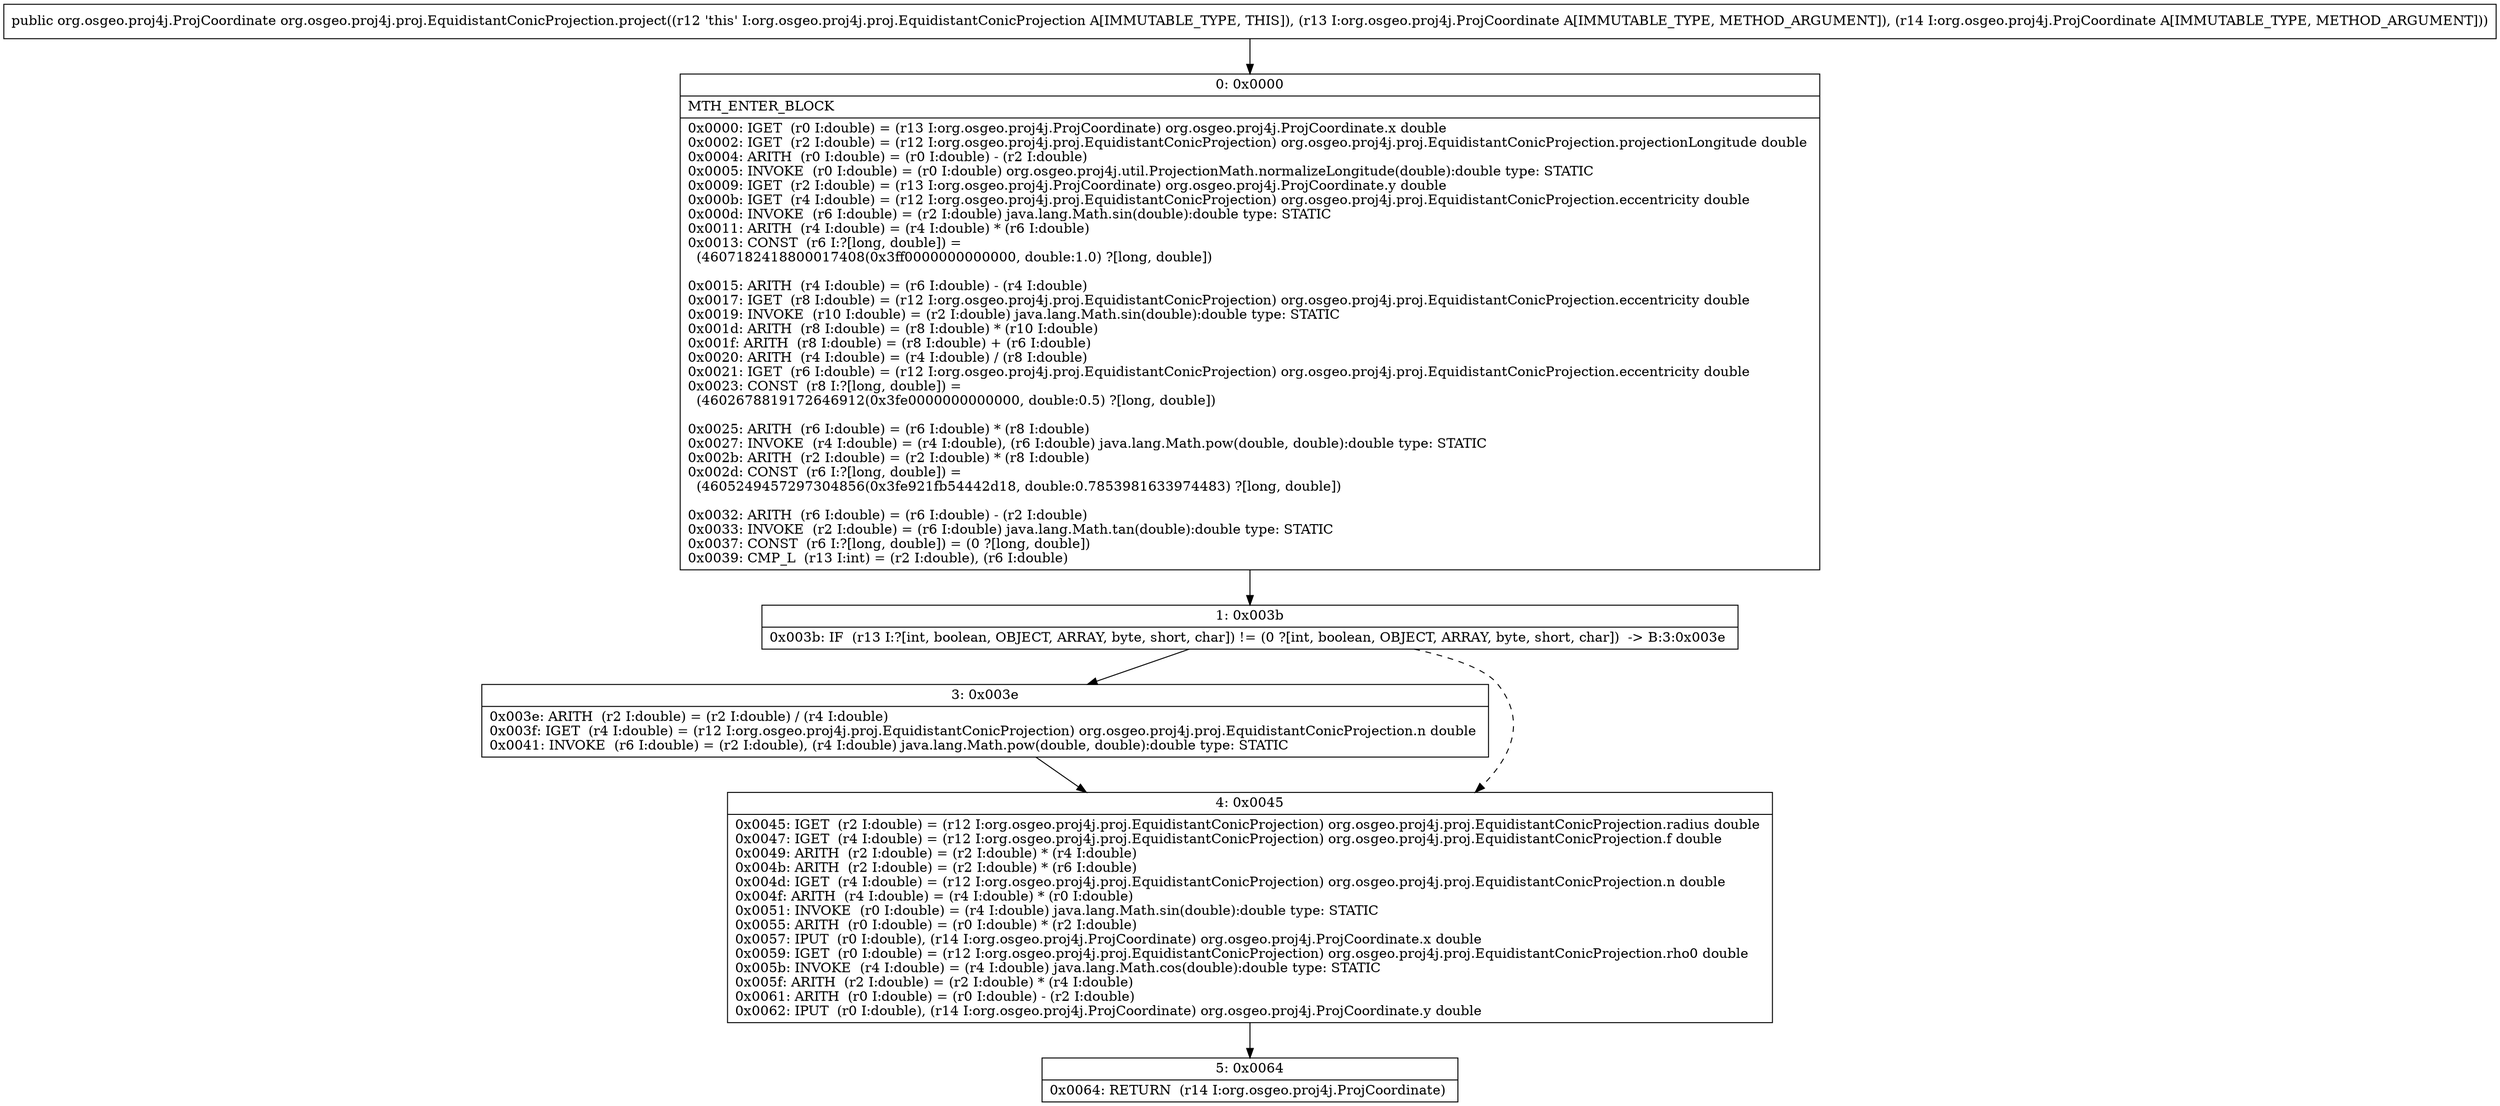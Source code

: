 digraph "CFG fororg.osgeo.proj4j.proj.EquidistantConicProjection.project(Lorg\/osgeo\/proj4j\/ProjCoordinate;Lorg\/osgeo\/proj4j\/ProjCoordinate;)Lorg\/osgeo\/proj4j\/ProjCoordinate;" {
Node_0 [shape=record,label="{0\:\ 0x0000|MTH_ENTER_BLOCK\l|0x0000: IGET  (r0 I:double) = (r13 I:org.osgeo.proj4j.ProjCoordinate) org.osgeo.proj4j.ProjCoordinate.x double \l0x0002: IGET  (r2 I:double) = (r12 I:org.osgeo.proj4j.proj.EquidistantConicProjection) org.osgeo.proj4j.proj.EquidistantConicProjection.projectionLongitude double \l0x0004: ARITH  (r0 I:double) = (r0 I:double) \- (r2 I:double) \l0x0005: INVOKE  (r0 I:double) = (r0 I:double) org.osgeo.proj4j.util.ProjectionMath.normalizeLongitude(double):double type: STATIC \l0x0009: IGET  (r2 I:double) = (r13 I:org.osgeo.proj4j.ProjCoordinate) org.osgeo.proj4j.ProjCoordinate.y double \l0x000b: IGET  (r4 I:double) = (r12 I:org.osgeo.proj4j.proj.EquidistantConicProjection) org.osgeo.proj4j.proj.EquidistantConicProjection.eccentricity double \l0x000d: INVOKE  (r6 I:double) = (r2 I:double) java.lang.Math.sin(double):double type: STATIC \l0x0011: ARITH  (r4 I:double) = (r4 I:double) * (r6 I:double) \l0x0013: CONST  (r6 I:?[long, double]) = \l  (4607182418800017408(0x3ff0000000000000, double:1.0) ?[long, double])\l \l0x0015: ARITH  (r4 I:double) = (r6 I:double) \- (r4 I:double) \l0x0017: IGET  (r8 I:double) = (r12 I:org.osgeo.proj4j.proj.EquidistantConicProjection) org.osgeo.proj4j.proj.EquidistantConicProjection.eccentricity double \l0x0019: INVOKE  (r10 I:double) = (r2 I:double) java.lang.Math.sin(double):double type: STATIC \l0x001d: ARITH  (r8 I:double) = (r8 I:double) * (r10 I:double) \l0x001f: ARITH  (r8 I:double) = (r8 I:double) + (r6 I:double) \l0x0020: ARITH  (r4 I:double) = (r4 I:double) \/ (r8 I:double) \l0x0021: IGET  (r6 I:double) = (r12 I:org.osgeo.proj4j.proj.EquidistantConicProjection) org.osgeo.proj4j.proj.EquidistantConicProjection.eccentricity double \l0x0023: CONST  (r8 I:?[long, double]) = \l  (4602678819172646912(0x3fe0000000000000, double:0.5) ?[long, double])\l \l0x0025: ARITH  (r6 I:double) = (r6 I:double) * (r8 I:double) \l0x0027: INVOKE  (r4 I:double) = (r4 I:double), (r6 I:double) java.lang.Math.pow(double, double):double type: STATIC \l0x002b: ARITH  (r2 I:double) = (r2 I:double) * (r8 I:double) \l0x002d: CONST  (r6 I:?[long, double]) = \l  (4605249457297304856(0x3fe921fb54442d18, double:0.7853981633974483) ?[long, double])\l \l0x0032: ARITH  (r6 I:double) = (r6 I:double) \- (r2 I:double) \l0x0033: INVOKE  (r2 I:double) = (r6 I:double) java.lang.Math.tan(double):double type: STATIC \l0x0037: CONST  (r6 I:?[long, double]) = (0 ?[long, double]) \l0x0039: CMP_L  (r13 I:int) = (r2 I:double), (r6 I:double) \l}"];
Node_1 [shape=record,label="{1\:\ 0x003b|0x003b: IF  (r13 I:?[int, boolean, OBJECT, ARRAY, byte, short, char]) != (0 ?[int, boolean, OBJECT, ARRAY, byte, short, char])  \-\> B:3:0x003e \l}"];
Node_3 [shape=record,label="{3\:\ 0x003e|0x003e: ARITH  (r2 I:double) = (r2 I:double) \/ (r4 I:double) \l0x003f: IGET  (r4 I:double) = (r12 I:org.osgeo.proj4j.proj.EquidistantConicProjection) org.osgeo.proj4j.proj.EquidistantConicProjection.n double \l0x0041: INVOKE  (r6 I:double) = (r2 I:double), (r4 I:double) java.lang.Math.pow(double, double):double type: STATIC \l}"];
Node_4 [shape=record,label="{4\:\ 0x0045|0x0045: IGET  (r2 I:double) = (r12 I:org.osgeo.proj4j.proj.EquidistantConicProjection) org.osgeo.proj4j.proj.EquidistantConicProjection.radius double \l0x0047: IGET  (r4 I:double) = (r12 I:org.osgeo.proj4j.proj.EquidistantConicProjection) org.osgeo.proj4j.proj.EquidistantConicProjection.f double \l0x0049: ARITH  (r2 I:double) = (r2 I:double) * (r4 I:double) \l0x004b: ARITH  (r2 I:double) = (r2 I:double) * (r6 I:double) \l0x004d: IGET  (r4 I:double) = (r12 I:org.osgeo.proj4j.proj.EquidistantConicProjection) org.osgeo.proj4j.proj.EquidistantConicProjection.n double \l0x004f: ARITH  (r4 I:double) = (r4 I:double) * (r0 I:double) \l0x0051: INVOKE  (r0 I:double) = (r4 I:double) java.lang.Math.sin(double):double type: STATIC \l0x0055: ARITH  (r0 I:double) = (r0 I:double) * (r2 I:double) \l0x0057: IPUT  (r0 I:double), (r14 I:org.osgeo.proj4j.ProjCoordinate) org.osgeo.proj4j.ProjCoordinate.x double \l0x0059: IGET  (r0 I:double) = (r12 I:org.osgeo.proj4j.proj.EquidistantConicProjection) org.osgeo.proj4j.proj.EquidistantConicProjection.rho0 double \l0x005b: INVOKE  (r4 I:double) = (r4 I:double) java.lang.Math.cos(double):double type: STATIC \l0x005f: ARITH  (r2 I:double) = (r2 I:double) * (r4 I:double) \l0x0061: ARITH  (r0 I:double) = (r0 I:double) \- (r2 I:double) \l0x0062: IPUT  (r0 I:double), (r14 I:org.osgeo.proj4j.ProjCoordinate) org.osgeo.proj4j.ProjCoordinate.y double \l}"];
Node_5 [shape=record,label="{5\:\ 0x0064|0x0064: RETURN  (r14 I:org.osgeo.proj4j.ProjCoordinate) \l}"];
MethodNode[shape=record,label="{public org.osgeo.proj4j.ProjCoordinate org.osgeo.proj4j.proj.EquidistantConicProjection.project((r12 'this' I:org.osgeo.proj4j.proj.EquidistantConicProjection A[IMMUTABLE_TYPE, THIS]), (r13 I:org.osgeo.proj4j.ProjCoordinate A[IMMUTABLE_TYPE, METHOD_ARGUMENT]), (r14 I:org.osgeo.proj4j.ProjCoordinate A[IMMUTABLE_TYPE, METHOD_ARGUMENT])) }"];
MethodNode -> Node_0;
Node_0 -> Node_1;
Node_1 -> Node_3;
Node_1 -> Node_4[style=dashed];
Node_3 -> Node_4;
Node_4 -> Node_5;
}

